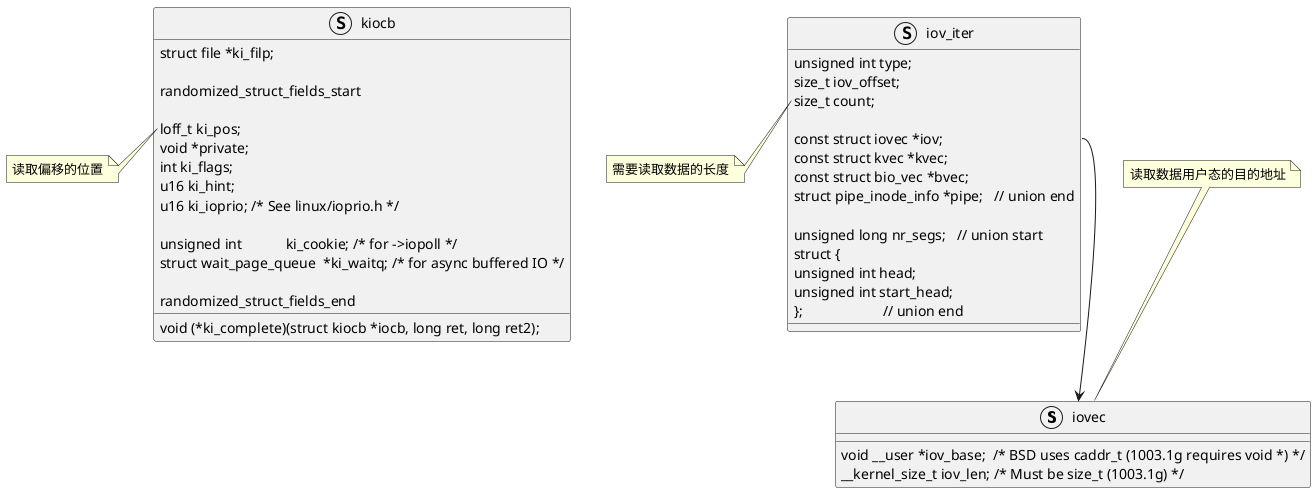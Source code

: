 @startuml

struct iovec
{
        void __user *iov_base;  /* BSD uses caddr_t (1003.1g requires void *) */
        __kernel_size_t iov_len; /* Must be size_t (1003.1g) */
}

note top: 读取数据用户态的目的地址


struct kiocb { 
        struct file *ki_filp;
        
        randomized_struct_fields_start
        
        loff_t ki_pos;
        void (*ki_complete)(struct kiocb *iocb, long ret, long ret2);
        void *private;
        int ki_flags;
        u16 ki_hint;
        u16 ki_ioprio; /* See linux/ioprio.h */

        unsigned int            ki_cookie; /* for ->iopoll */
        struct wait_page_queue  *ki_waitq; /* for async buffered IO */

        randomized_struct_fields_end
}

note left of kiocb::ki_pos
    读取偏移的位置
end note


struct iov_iter {
        unsigned int type;
        size_t iov_offset;
        size_t count;

        const struct iovec *iov;
        const struct kvec *kvec;
        const struct bio_vec *bvec;
        struct pipe_inode_info *pipe;   // union end

        unsigned long nr_segs;   // union start
        struct {
            unsigned int head;
            unsigned int start_head;
        };                      // union end
}

note left of iov_iter::count
    需要读取数据的长度
end note

iov_iter::iov --> iovec


@enduml
